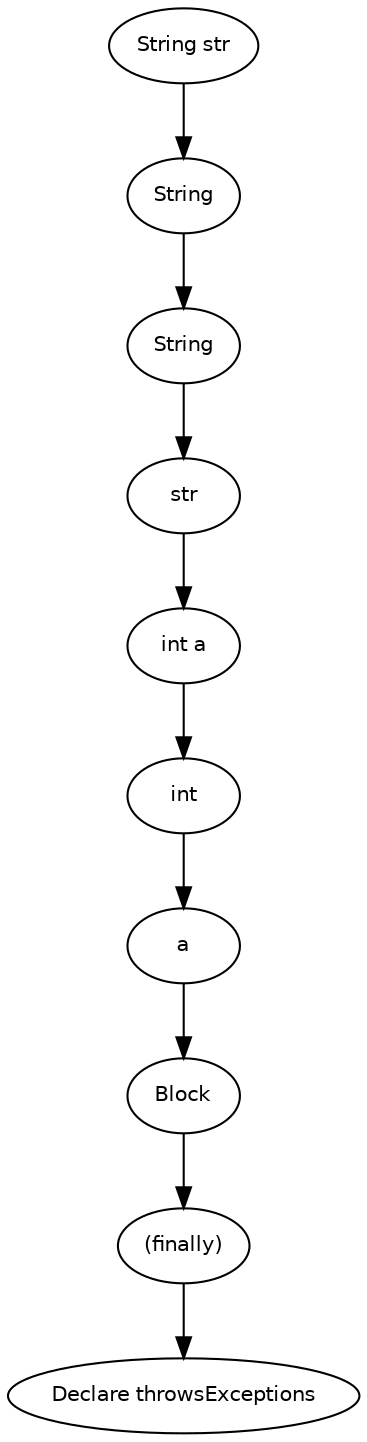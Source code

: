 digraph throwsExceptions {
  9 [
    label = a,
    fontname = Helvetica,
    fontsize = 10
  ];
  8 [
    label = int,
    fontname = Helvetica,
    fontsize = 10
  ];
  7 [
    label = "int a",
    fontname = Helvetica,
    fontsize = 10
  ];
  6 [
    label = str,
    fontname = Helvetica,
    fontsize = 10
  ];
  5 [
    label = String,
    fontname = Helvetica,
    fontsize = 10
  ];
  4 [
    label = String,
    fontname = Helvetica,
    fontsize = 10
  ];
  3 [
    label = "String str",
    fontname = Helvetica,
    fontsize = 10
  ];
  2 [
    label = "(finally)",
    fontname = Helvetica,
    fontsize = 10
  ];
  10 [
    label = Block,
    fontname = Helvetica,
    fontsize = 10
  ];
  0 [
    label = "Declare throwsExceptions",
    fontname = Helvetica,
    fontsize = 10
  ];
  2 -> 0 [
    label = ""
  ];
  8 -> 9 [
    label = ""
  ];
  4 -> 6 [
    label = ""
  ];
  10 -> 2 [
    label = ""
  ];
  7 -> 8 [
    label = ""
  ];
  5 -> 4 [
    label = ""
  ];
  9 -> 10 [
    label = ""
  ];
  6 -> 7 [
    label = ""
  ];
  3 -> 5 [
    label = ""
  ];
}
